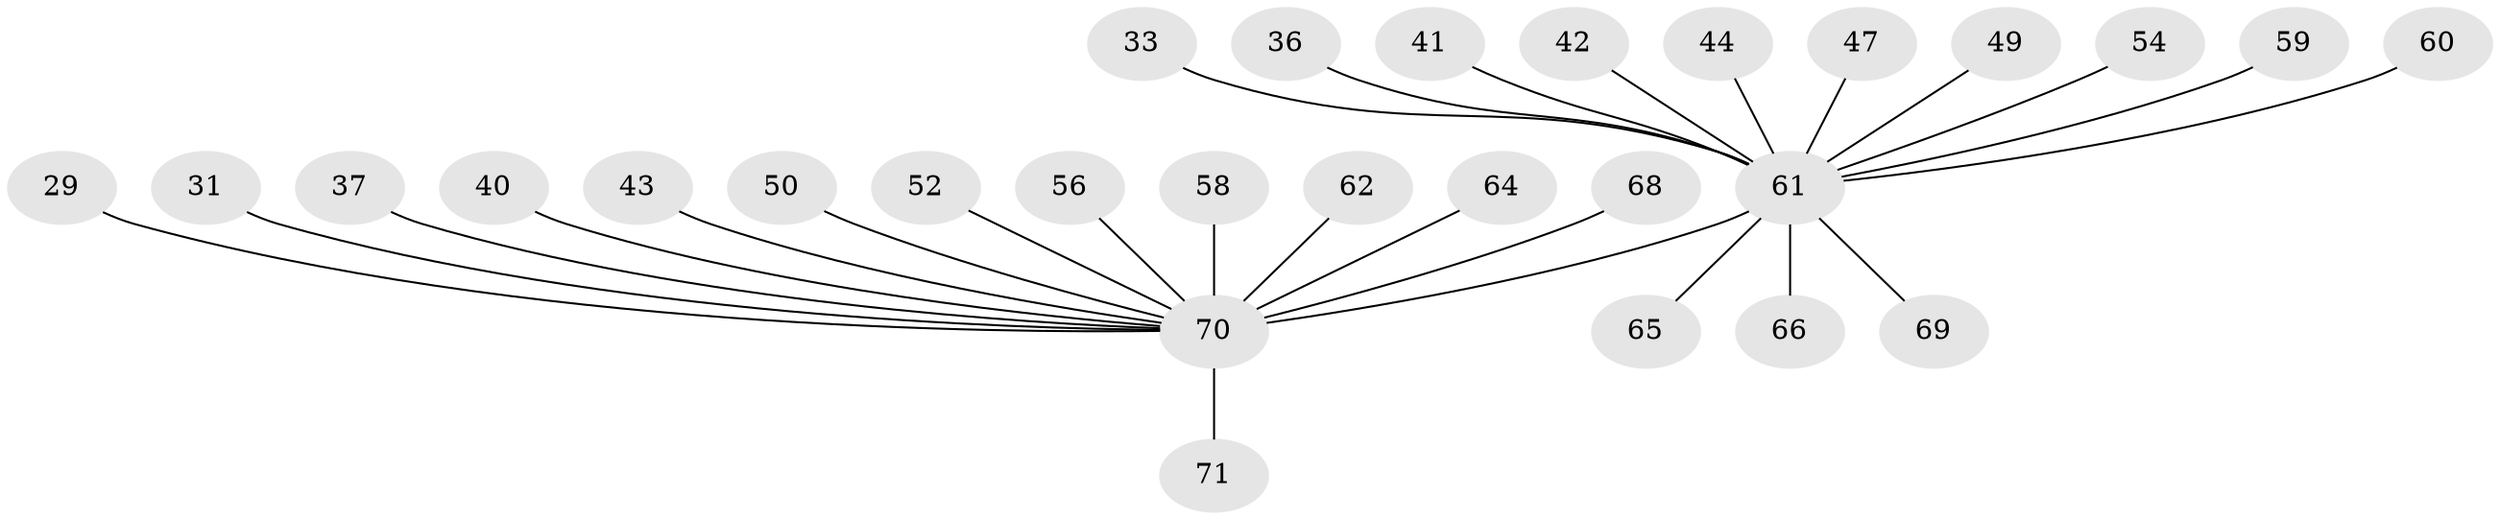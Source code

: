 // original degree distribution, {1: 0.647887323943662, 18: 0.014084507042253521, 5: 0.028169014084507043, 3: 0.056338028169014086, 2: 0.19718309859154928, 11: 0.014084507042253521, 17: 0.014084507042253521, 4: 0.028169014084507043}
// Generated by graph-tools (version 1.1) at 2025/51/03/04/25 21:51:39]
// undirected, 28 vertices, 27 edges
graph export_dot {
graph [start="1"]
  node [color=gray90,style=filled];
  29;
  31;
  33;
  36;
  37;
  40;
  41 [super="+15"];
  42;
  43 [super="+39"];
  44;
  47;
  49;
  50;
  52 [super="+23"];
  54;
  56;
  58;
  59 [super="+45"];
  60;
  61 [super="+24+46+9+14+18+19+20+21+25+27+28+30"];
  62;
  64;
  65 [super="+53"];
  66 [super="+34"];
  68;
  69 [super="+38"];
  70 [super="+48+67+51+55+1+17+22"];
  71 [super="+8"];
  29 -- 70;
  31 -- 70;
  33 -- 61;
  36 -- 61;
  37 -- 70;
  40 -- 70;
  41 -- 61;
  42 -- 61;
  43 -- 70;
  44 -- 61;
  47 -- 61;
  49 -- 61;
  50 -- 70;
  52 -- 70;
  54 -- 61;
  56 -- 70;
  58 -- 70;
  59 -- 61;
  60 -- 61;
  61 -- 65;
  61 -- 66;
  61 -- 69;
  61 -- 70 [weight=5];
  62 -- 70;
  64 -- 70;
  68 -- 70;
  70 -- 71;
}

